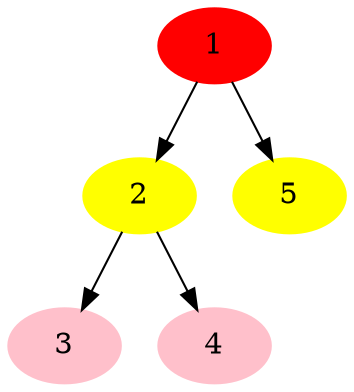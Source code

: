 // Binary Tree
digraph {
	"b1cd54fa-5000-11ea-829a-00e04c36441c" [label=1 color=red style=filled]
	"b1cd54fb-5000-11ea-a578-00e04c36441c" [label=2 color=yellow style=filled]
	"b1cd54fa-5000-11ea-829a-00e04c36441c" -> "b1cd54fb-5000-11ea-a578-00e04c36441c" [label=""]
	"b1cd54fc-5000-11ea-b841-00e04c36441c" [label=3 color=pink style=filled]
	"b1cd54fb-5000-11ea-a578-00e04c36441c" -> "b1cd54fc-5000-11ea-b841-00e04c36441c" [label=""]
	"b1cd54fd-5000-11ea-933a-00e04c36441c" [label=4 color=pink style=filled]
	"b1cd54fb-5000-11ea-a578-00e04c36441c" -> "b1cd54fd-5000-11ea-933a-00e04c36441c" [label=""]
	"b1cd54fe-5000-11ea-9664-00e04c36441c" [label=5 color=yellow style=filled]
	"b1cd54fa-5000-11ea-829a-00e04c36441c" -> "b1cd54fe-5000-11ea-9664-00e04c36441c" [label=""]
}
